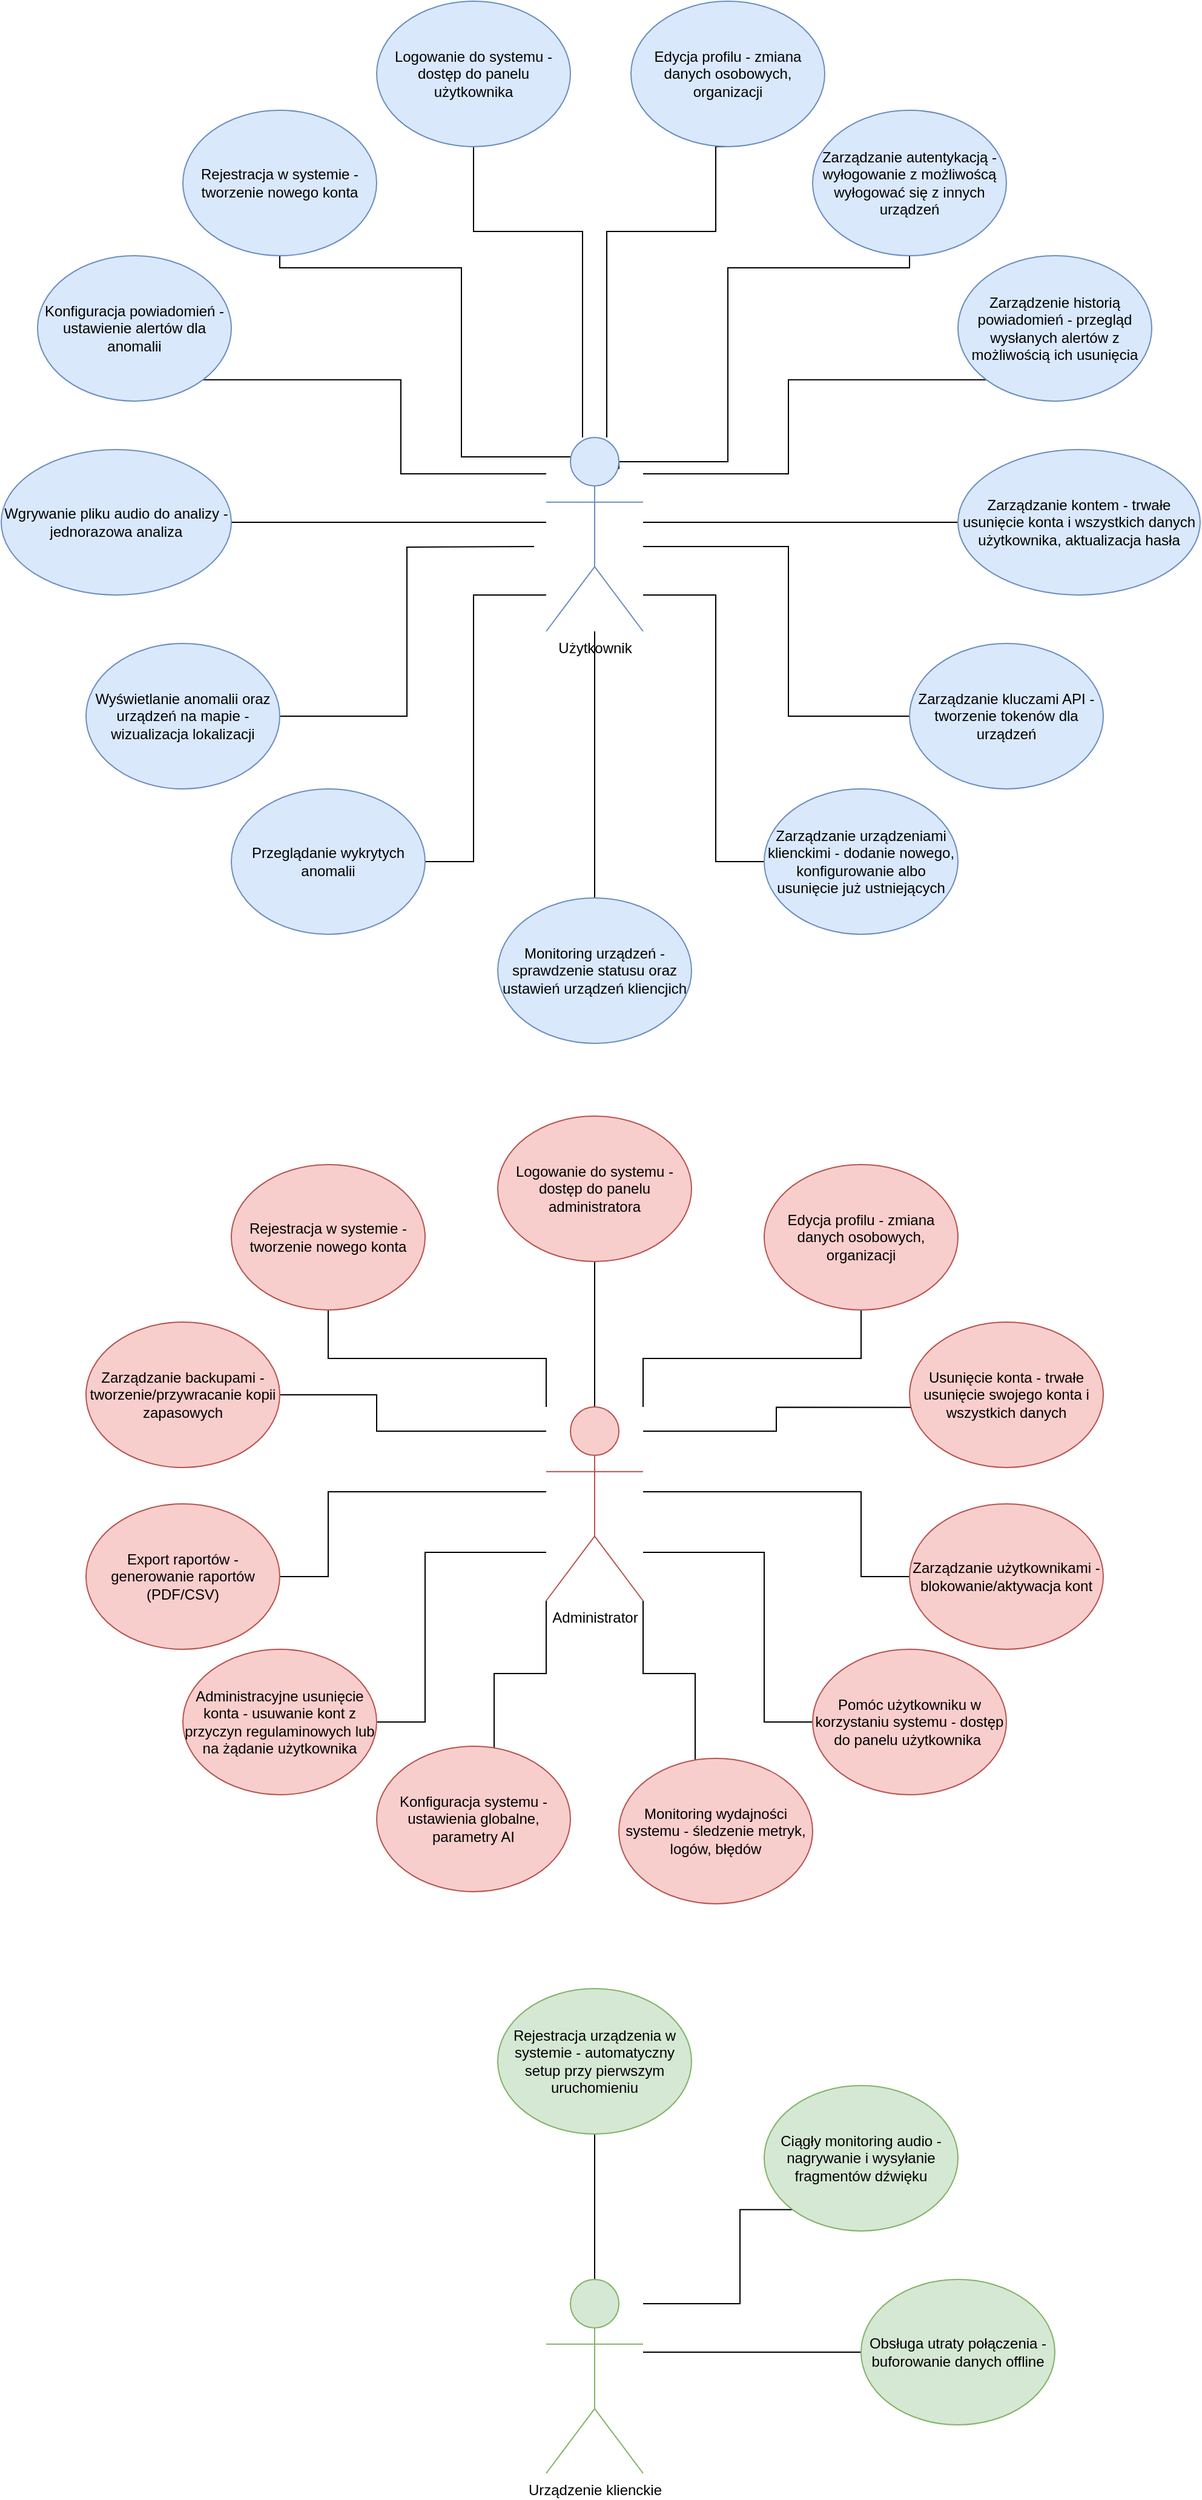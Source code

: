 <mxfile version="27.1.1">
  <diagram name="Сторінка-1" id="m-OeklOwBe-NocY9GJM_">
    <mxGraphModel dx="2194" dy="5815" grid="1" gridSize="10" guides="1" tooltips="1" connect="1" arrows="1" fold="1" page="1" pageScale="1" pageWidth="1654" pageHeight="2336" math="0" shadow="0">
      <root>
        <mxCell id="0" />
        <mxCell id="1" parent="0" />
        <mxCell id="xx8WgdXXMcBYli6nzjMH-33" style="edgeStyle=orthogonalEdgeStyle;rounded=0;orthogonalLoop=1;jettySize=auto;html=1;entryX=0.5;entryY=1;entryDx=0;entryDy=0;endArrow=none;startFill=0;" edge="1" parent="1" source="xx8WgdXXMcBYli6nzjMH-5" target="xx8WgdXXMcBYli6nzjMH-13">
          <mxGeometry relative="1" as="geometry">
            <mxPoint x="760" y="-1240" as="sourcePoint" />
            <Array as="points">
              <mxPoint x="780" y="-1280" />
              <mxPoint x="600" y="-1280" />
            </Array>
          </mxGeometry>
        </mxCell>
        <mxCell id="xx8WgdXXMcBYli6nzjMH-34" style="edgeStyle=orthogonalEdgeStyle;rounded=0;orthogonalLoop=1;jettySize=auto;html=1;entryX=0.016;entryY=0.586;entryDx=0;entryDy=0;endArrow=none;startFill=0;entryPerimeter=0;" edge="1" parent="1" source="xx8WgdXXMcBYli6nzjMH-5" target="xx8WgdXXMcBYli6nzjMH-22">
          <mxGeometry relative="1" as="geometry">
            <mxPoint x="900" y="-1220" as="sourcePoint" />
            <Array as="points">
              <mxPoint x="970" y="-1220" />
              <mxPoint x="970" y="-1240" />
            </Array>
          </mxGeometry>
        </mxCell>
        <mxCell id="xx8WgdXXMcBYli6nzjMH-35" style="edgeStyle=orthogonalEdgeStyle;rounded=0;orthogonalLoop=1;jettySize=auto;html=1;entryX=0;entryY=0.5;entryDx=0;entryDy=0;endArrow=none;startFill=0;" edge="1" parent="1" source="xx8WgdXXMcBYli6nzjMH-5" target="xx8WgdXXMcBYli6nzjMH-29">
          <mxGeometry relative="1" as="geometry">
            <mxPoint x="880" y="-1180" as="sourcePoint" />
            <Array as="points">
              <mxPoint x="1040" y="-1170" />
              <mxPoint x="1040" y="-1100" />
            </Array>
          </mxGeometry>
        </mxCell>
        <mxCell id="xx8WgdXXMcBYli6nzjMH-37" style="edgeStyle=orthogonalEdgeStyle;rounded=0;orthogonalLoop=1;jettySize=auto;html=1;entryX=1;entryY=0.5;entryDx=0;entryDy=0;endArrow=none;startFill=0;" edge="1" parent="1" source="xx8WgdXXMcBYli6nzjMH-5" target="xx8WgdXXMcBYli6nzjMH-28">
          <mxGeometry relative="1" as="geometry">
            <mxPoint x="790" y="-1180" as="sourcePoint" />
            <Array as="points">
              <mxPoint x="600" y="-1170" />
              <mxPoint x="600" y="-1100" />
            </Array>
          </mxGeometry>
        </mxCell>
        <mxCell id="xx8WgdXXMcBYli6nzjMH-38" style="edgeStyle=orthogonalEdgeStyle;rounded=0;orthogonalLoop=1;jettySize=auto;html=1;entryX=1;entryY=0.5;entryDx=0;entryDy=0;endArrow=none;startFill=0;" edge="1" parent="1" source="xx8WgdXXMcBYli6nzjMH-5" target="xx8WgdXXMcBYli6nzjMH-24">
          <mxGeometry relative="1" as="geometry">
            <mxPoint x="740" y="-1220" as="sourcePoint" />
            <Array as="points">
              <mxPoint x="640" y="-1220" />
              <mxPoint x="640" y="-1250" />
            </Array>
          </mxGeometry>
        </mxCell>
        <mxCell id="xx8WgdXXMcBYli6nzjMH-39" style="edgeStyle=orthogonalEdgeStyle;rounded=0;orthogonalLoop=1;jettySize=auto;html=1;endArrow=none;startFill=0;entryX=0;entryY=0.5;entryDx=0;entryDy=0;" edge="1" parent="1" source="xx8WgdXXMcBYli6nzjMH-5" target="xx8WgdXXMcBYli6nzjMH-27">
          <mxGeometry relative="1" as="geometry">
            <mxPoint x="880" y="-1160" as="sourcePoint" />
            <Array as="points">
              <mxPoint x="960" y="-1120" />
              <mxPoint x="960" y="-980" />
            </Array>
          </mxGeometry>
        </mxCell>
        <mxCell id="xx8WgdXXMcBYli6nzjMH-40" style="edgeStyle=orthogonalEdgeStyle;rounded=0;orthogonalLoop=1;jettySize=auto;html=1;endArrow=none;startFill=0;entryX=1;entryY=0.5;entryDx=0;entryDy=0;" edge="1" parent="1" source="xx8WgdXXMcBYli6nzjMH-5" target="xx8WgdXXMcBYli6nzjMH-26">
          <mxGeometry relative="1" as="geometry">
            <mxPoint x="740" y="-1160" as="sourcePoint" />
            <mxPoint x="617" y="-1030" as="targetPoint" />
            <Array as="points">
              <mxPoint x="680" y="-1120" />
              <mxPoint x="680" y="-980" />
            </Array>
          </mxGeometry>
        </mxCell>
        <mxCell id="xx8WgdXXMcBYli6nzjMH-41" style="edgeStyle=orthogonalEdgeStyle;rounded=0;orthogonalLoop=1;jettySize=auto;html=1;entryX=0;entryY=0;entryDx=0;entryDy=0;endArrow=none;startFill=0;exitX=1;exitY=1;exitDx=0;exitDy=0;exitPerimeter=0;" edge="1" parent="1" source="xx8WgdXXMcBYli6nzjMH-5" target="xx8WgdXXMcBYli6nzjMH-23">
          <mxGeometry relative="1" as="geometry">
            <mxPoint x="880" y="-1080" as="sourcePoint" />
            <Array as="points">
              <mxPoint x="860" y="-1020" />
              <mxPoint x="903" y="-1020" />
              <mxPoint x="903" y="-932" />
            </Array>
          </mxGeometry>
        </mxCell>
        <mxCell id="xx8WgdXXMcBYli6nzjMH-42" style="edgeStyle=orthogonalEdgeStyle;rounded=0;orthogonalLoop=1;jettySize=auto;html=1;entryX=1;entryY=0;entryDx=0;entryDy=0;endArrow=none;startFill=0;" edge="1" parent="1" target="xx8WgdXXMcBYli6nzjMH-25">
          <mxGeometry relative="1" as="geometry">
            <mxPoint x="780" y="-1080" as="sourcePoint" />
            <Array as="points">
              <mxPoint x="780" y="-1080" />
              <mxPoint x="780" y="-1020" />
              <mxPoint x="737" y="-1020" />
              <mxPoint x="737" y="-942" />
            </Array>
          </mxGeometry>
        </mxCell>
        <mxCell id="xx8WgdXXMcBYli6nzjMH-94" style="edgeStyle=orthogonalEdgeStyle;rounded=0;orthogonalLoop=1;jettySize=auto;html=1;entryX=0.5;entryY=1;entryDx=0;entryDy=0;endArrow=none;startFill=0;" edge="1" parent="1" target="xx8WgdXXMcBYli6nzjMH-93">
          <mxGeometry relative="1" as="geometry">
            <mxPoint x="860" y="-1240" as="sourcePoint" />
            <Array as="points">
              <mxPoint x="860" y="-1280" />
              <mxPoint x="1040" y="-1280" />
            </Array>
          </mxGeometry>
        </mxCell>
        <mxCell id="xx8WgdXXMcBYli6nzjMH-103" style="edgeStyle=orthogonalEdgeStyle;rounded=0;orthogonalLoop=1;jettySize=auto;html=1;entryX=0.5;entryY=1;entryDx=0;entryDy=0;endArrow=none;startFill=0;" edge="1" parent="1" source="xx8WgdXXMcBYli6nzjMH-5" target="xx8WgdXXMcBYli6nzjMH-102">
          <mxGeometry relative="1" as="geometry" />
        </mxCell>
        <mxCell id="xx8WgdXXMcBYli6nzjMH-5" value="Administrator" style="shape=umlActor;verticalLabelPosition=bottom;verticalAlign=top;html=1;outlineConnect=0;fillColor=#f8cecc;strokeColor=#b85450;" vertex="1" parent="1">
          <mxGeometry x="780" y="-1240" width="80" height="160" as="geometry" />
        </mxCell>
        <mxCell id="xx8WgdXXMcBYli6nzjMH-13" value="Rejestracja w systemie - tworzenie nowego konta" style="ellipse;whiteSpace=wrap;html=1;fillColor=#f8cecc;strokeColor=#b85450;" vertex="1" parent="1">
          <mxGeometry x="520" y="-1440" width="160" height="120" as="geometry" />
        </mxCell>
        <mxCell id="xx8WgdXXMcBYli6nzjMH-22" value="Usunięcie konta - trwałe usunięcie swojego konta i wszystkich danych" style="ellipse;whiteSpace=wrap;html=1;fillColor=#f8cecc;strokeColor=#b85450;" vertex="1" parent="1">
          <mxGeometry x="1080" y="-1310" width="160" height="120" as="geometry" />
        </mxCell>
        <mxCell id="xx8WgdXXMcBYli6nzjMH-23" value="Monitoring wydajności systemu - śledzenie metryk, logów, błędów" style="ellipse;whiteSpace=wrap;html=1;fillColor=#f8cecc;strokeColor=#b85450;" vertex="1" parent="1">
          <mxGeometry x="840" y="-950" width="160" height="120" as="geometry" />
        </mxCell>
        <mxCell id="xx8WgdXXMcBYli6nzjMH-24" value="Zarządzanie backupami - tworzenie/przywracanie kopii zapasowych" style="ellipse;whiteSpace=wrap;html=1;fillColor=#f8cecc;strokeColor=#b85450;" vertex="1" parent="1">
          <mxGeometry x="400" y="-1310" width="160" height="120" as="geometry" />
        </mxCell>
        <mxCell id="xx8WgdXXMcBYli6nzjMH-25" value="Konfiguracja systemu - ustawienia globalne, parametry AI" style="ellipse;whiteSpace=wrap;html=1;fillColor=#f8cecc;strokeColor=#b85450;" vertex="1" parent="1">
          <mxGeometry x="640" y="-960" width="160" height="120" as="geometry" />
        </mxCell>
        <mxCell id="xx8WgdXXMcBYli6nzjMH-26" value="Administracyjne usunięcie konta - usuwanie kont z przyczyn regulaminowych lub na żądanie użytkownika" style="ellipse;whiteSpace=wrap;html=1;fillColor=#f8cecc;strokeColor=#b85450;" vertex="1" parent="1">
          <mxGeometry x="480" y="-1040" width="160" height="120" as="geometry" />
        </mxCell>
        <mxCell id="xx8WgdXXMcBYli6nzjMH-27" value="Pomóc użytkowniku w korzystaniu systemu - dostęp do panelu użytkownika&amp;nbsp;" style="ellipse;whiteSpace=wrap;html=1;fillColor=#f8cecc;strokeColor=#b85450;" vertex="1" parent="1">
          <mxGeometry x="1000" y="-1040" width="160" height="120" as="geometry" />
        </mxCell>
        <mxCell id="xx8WgdXXMcBYli6nzjMH-28" value="Export raportów - generowanie raportów (PDF/CSV)" style="ellipse;whiteSpace=wrap;html=1;fillColor=#f8cecc;strokeColor=#b85450;" vertex="1" parent="1">
          <mxGeometry x="400" y="-1160" width="160" height="120" as="geometry" />
        </mxCell>
        <mxCell id="xx8WgdXXMcBYli6nzjMH-29" value="Zarządzanie użytkownikami - blokowanie/aktywacja kont" style="ellipse;whiteSpace=wrap;html=1;fillColor=#f8cecc;strokeColor=#b85450;" vertex="1" parent="1">
          <mxGeometry x="1080" y="-1160" width="160" height="120" as="geometry" />
        </mxCell>
        <mxCell id="xx8WgdXXMcBYli6nzjMH-44" style="edgeStyle=orthogonalEdgeStyle;rounded=0;orthogonalLoop=1;jettySize=auto;html=1;entryX=0.5;entryY=1;entryDx=0;entryDy=0;endArrow=none;startFill=0;exitX=0.25;exitY=0.1;exitDx=0;exitDy=0;exitPerimeter=0;" edge="1" parent="1" source="xx8WgdXXMcBYli6nzjMH-53" target="xx8WgdXXMcBYli6nzjMH-54">
          <mxGeometry relative="1" as="geometry">
            <mxPoint x="780" y="-2030" as="sourcePoint" />
            <Array as="points">
              <mxPoint x="710" y="-2024" />
              <mxPoint x="710" y="-2180" />
              <mxPoint x="560" y="-2180" />
            </Array>
          </mxGeometry>
        </mxCell>
        <mxCell id="xx8WgdXXMcBYli6nzjMH-45" style="edgeStyle=orthogonalEdgeStyle;rounded=0;orthogonalLoop=1;jettySize=auto;html=1;entryX=0.5;entryY=1;entryDx=0;entryDy=0;endArrow=none;startFill=0;" edge="1" parent="1" source="xx8WgdXXMcBYli6nzjMH-53" target="xx8WgdXXMcBYli6nzjMH-55">
          <mxGeometry relative="1" as="geometry">
            <Array as="points">
              <mxPoint x="810" y="-2210" />
              <mxPoint x="720" y="-2210" />
            </Array>
          </mxGeometry>
        </mxCell>
        <mxCell id="xx8WgdXXMcBYli6nzjMH-46" style="edgeStyle=orthogonalEdgeStyle;rounded=0;orthogonalLoop=1;jettySize=auto;html=1;entryX=0;entryY=0.5;entryDx=0;entryDy=0;endArrow=none;startFill=0;" edge="1" parent="1" source="xx8WgdXXMcBYli6nzjMH-53" target="xx8WgdXXMcBYli6nzjMH-62">
          <mxGeometry relative="1" as="geometry">
            <Array as="points">
              <mxPoint x="930" y="-1970" />
              <mxPoint x="930" y="-1970" />
            </Array>
            <mxPoint x="940" y="-1970" as="sourcePoint" />
          </mxGeometry>
        </mxCell>
        <mxCell id="xx8WgdXXMcBYli6nzjMH-47" style="edgeStyle=orthogonalEdgeStyle;rounded=0;orthogonalLoop=1;jettySize=auto;html=1;entryX=1;entryY=0.5;entryDx=0;entryDy=0;endArrow=none;startFill=0;" edge="1" parent="1" source="xx8WgdXXMcBYli6nzjMH-53" target="xx8WgdXXMcBYli6nzjMH-61">
          <mxGeometry relative="1" as="geometry">
            <Array as="points">
              <mxPoint x="720" y="-1970" />
              <mxPoint x="720" y="-1970" />
            </Array>
            <mxPoint x="700" y="-1970" as="sourcePoint" />
          </mxGeometry>
        </mxCell>
        <mxCell id="xx8WgdXXMcBYli6nzjMH-48" style="edgeStyle=orthogonalEdgeStyle;rounded=0;orthogonalLoop=1;jettySize=auto;html=1;entryX=1;entryY=1;entryDx=0;entryDy=0;endArrow=none;startFill=0;" edge="1" parent="1" source="xx8WgdXXMcBYli6nzjMH-53" target="xx8WgdXXMcBYli6nzjMH-57">
          <mxGeometry relative="1" as="geometry">
            <Array as="points">
              <mxPoint x="660" y="-2010" />
              <mxPoint x="660" y="-2088" />
            </Array>
            <mxPoint x="700" y="-2010" as="sourcePoint" />
          </mxGeometry>
        </mxCell>
        <mxCell id="xx8WgdXXMcBYli6nzjMH-49" style="edgeStyle=orthogonalEdgeStyle;rounded=0;orthogonalLoop=1;jettySize=auto;html=1;endArrow=none;startFill=0;" edge="1" parent="1" source="xx8WgdXXMcBYli6nzjMH-53" target="xx8WgdXXMcBYli6nzjMH-60">
          <mxGeometry relative="1" as="geometry">
            <mxPoint x="940" y="-1950" as="sourcePoint" />
            <Array as="points">
              <mxPoint x="980" y="-1950" />
              <mxPoint x="980" y="-1810" />
            </Array>
          </mxGeometry>
        </mxCell>
        <mxCell id="xx8WgdXXMcBYli6nzjMH-50" style="edgeStyle=orthogonalEdgeStyle;rounded=0;orthogonalLoop=1;jettySize=auto;html=1;entryX=1;entryY=0.5;entryDx=0;entryDy=0;endArrow=none;startFill=0;" edge="1" parent="1" target="xx8WgdXXMcBYli6nzjMH-59">
          <mxGeometry relative="1" as="geometry">
            <mxPoint x="770" y="-1950" as="sourcePoint" />
          </mxGeometry>
        </mxCell>
        <mxCell id="xx8WgdXXMcBYli6nzjMH-85" style="edgeStyle=orthogonalEdgeStyle;rounded=0;orthogonalLoop=1;jettySize=auto;html=1;entryX=0.5;entryY=0;entryDx=0;entryDy=0;endArrow=none;startFill=0;" edge="1" parent="1" source="xx8WgdXXMcBYli6nzjMH-53" target="xx8WgdXXMcBYli6nzjMH-84">
          <mxGeometry relative="1" as="geometry" />
        </mxCell>
        <mxCell id="xx8WgdXXMcBYli6nzjMH-90" style="edgeStyle=orthogonalEdgeStyle;rounded=0;orthogonalLoop=1;jettySize=auto;html=1;entryX=0.5;entryY=1;entryDx=0;entryDy=0;endArrow=none;startFill=0;exitX=0.75;exitY=0.1;exitDx=0;exitDy=0;exitPerimeter=0;" edge="1" parent="1" target="xx8WgdXXMcBYli6nzjMH-87">
          <mxGeometry relative="1" as="geometry">
            <mxPoint x="840" y="-2014.0" as="sourcePoint" />
            <Array as="points">
              <mxPoint x="840" y="-2020" />
              <mxPoint x="930" y="-2020" />
              <mxPoint x="930" y="-2180" />
              <mxPoint x="1080" y="-2180" />
            </Array>
          </mxGeometry>
        </mxCell>
        <mxCell id="xx8WgdXXMcBYli6nzjMH-92" style="edgeStyle=orthogonalEdgeStyle;rounded=0;orthogonalLoop=1;jettySize=auto;html=1;entryX=0;entryY=1;entryDx=0;entryDy=0;endArrow=none;startFill=0;" edge="1" parent="1" source="xx8WgdXXMcBYli6nzjMH-53" target="xx8WgdXXMcBYli6nzjMH-91">
          <mxGeometry relative="1" as="geometry">
            <mxPoint x="940" y="-2010" as="sourcePoint" />
            <Array as="points">
              <mxPoint x="980" y="-2010" />
              <mxPoint x="980" y="-2088" />
            </Array>
          </mxGeometry>
        </mxCell>
        <mxCell id="xx8WgdXXMcBYli6nzjMH-96" style="edgeStyle=orthogonalEdgeStyle;rounded=0;orthogonalLoop=1;jettySize=auto;html=1;entryX=0.5;entryY=1;entryDx=0;entryDy=0;endArrow=none;startFill=0;" edge="1" parent="1" source="xx8WgdXXMcBYli6nzjMH-53" target="xx8WgdXXMcBYli6nzjMH-95">
          <mxGeometry relative="1" as="geometry">
            <Array as="points">
              <mxPoint x="830" y="-2210" />
              <mxPoint x="920" y="-2210" />
              <mxPoint x="920" y="-2280" />
            </Array>
          </mxGeometry>
        </mxCell>
        <mxCell id="xx8WgdXXMcBYli6nzjMH-53" value="Użytkownik" style="shape=umlActor;verticalLabelPosition=bottom;verticalAlign=top;html=1;outlineConnect=0;fillColor=#dae8fc;strokeColor=#6c8ebf;" vertex="1" parent="1">
          <mxGeometry x="780" y="-2040" width="80" height="160" as="geometry" />
        </mxCell>
        <mxCell id="xx8WgdXXMcBYli6nzjMH-54" value="Rejestracja w systemie - tworzenie nowego konta" style="ellipse;whiteSpace=wrap;html=1;fillColor=#dae8fc;strokeColor=#6c8ebf;" vertex="1" parent="1">
          <mxGeometry x="480" y="-2310" width="160" height="120" as="geometry" />
        </mxCell>
        <mxCell id="xx8WgdXXMcBYli6nzjMH-55" value="Logowanie do systemu - dostęp do panelu użytkownika" style="ellipse;whiteSpace=wrap;html=1;fillColor=#dae8fc;strokeColor=#6c8ebf;" vertex="1" parent="1">
          <mxGeometry x="640" y="-2400" width="160" height="120" as="geometry" />
        </mxCell>
        <mxCell id="xx8WgdXXMcBYli6nzjMH-100" style="edgeStyle=orthogonalEdgeStyle;rounded=0;orthogonalLoop=1;jettySize=auto;html=1;endArrow=none;startFill=0;" edge="1" parent="1" source="xx8WgdXXMcBYli6nzjMH-56" target="xx8WgdXXMcBYli6nzjMH-53">
          <mxGeometry relative="1" as="geometry">
            <Array as="points">
              <mxPoint x="920" y="-1690" />
              <mxPoint x="920" y="-1910" />
            </Array>
          </mxGeometry>
        </mxCell>
        <mxCell id="xx8WgdXXMcBYli6nzjMH-56" value="Zarządzanie urządzeniami klienckimi - dodanie nowego, konfigurowanie albo usunięcie już ustniejących" style="ellipse;whiteSpace=wrap;html=1;fillColor=#dae8fc;strokeColor=#6c8ebf;" vertex="1" parent="1">
          <mxGeometry x="960" y="-1750" width="160" height="120" as="geometry" />
        </mxCell>
        <mxCell id="xx8WgdXXMcBYli6nzjMH-57" value="Konfiguracja powiadomień - ustawienie alertów dla anomalii" style="ellipse;whiteSpace=wrap;html=1;fillColor=#dae8fc;strokeColor=#6c8ebf;" vertex="1" parent="1">
          <mxGeometry x="360" y="-2190" width="160" height="120" as="geometry" />
        </mxCell>
        <mxCell id="xx8WgdXXMcBYli6nzjMH-99" style="edgeStyle=orthogonalEdgeStyle;rounded=0;orthogonalLoop=1;jettySize=auto;html=1;endArrow=none;startFill=0;" edge="1" parent="1" source="xx8WgdXXMcBYli6nzjMH-58" target="xx8WgdXXMcBYli6nzjMH-53">
          <mxGeometry relative="1" as="geometry">
            <Array as="points">
              <mxPoint x="720" y="-1690" />
              <mxPoint x="720" y="-1910" />
            </Array>
          </mxGeometry>
        </mxCell>
        <mxCell id="xx8WgdXXMcBYli6nzjMH-58" value="Przeglądanie wykrytych anomalii" style="ellipse;whiteSpace=wrap;html=1;fillColor=#dae8fc;strokeColor=#6c8ebf;" vertex="1" parent="1">
          <mxGeometry x="520" y="-1750" width="160" height="120" as="geometry" />
        </mxCell>
        <mxCell id="xx8WgdXXMcBYli6nzjMH-59" value="Wyświetlanie anomalii oraz urządzeń na mapie - wizualizacja lokalizacji" style="ellipse;whiteSpace=wrap;html=1;fillColor=#dae8fc;strokeColor=#6c8ebf;" vertex="1" parent="1">
          <mxGeometry x="400" y="-1870" width="160" height="120" as="geometry" />
        </mxCell>
        <mxCell id="xx8WgdXXMcBYli6nzjMH-60" value="Zarządzanie kluczami API - tworzenie tokenów dla urządzeń" style="ellipse;whiteSpace=wrap;html=1;fillColor=#dae8fc;strokeColor=#6c8ebf;" vertex="1" parent="1">
          <mxGeometry x="1080" y="-1870" width="160" height="120" as="geometry" />
        </mxCell>
        <mxCell id="xx8WgdXXMcBYli6nzjMH-61" value="Wgrywanie pliku audio do analizy - jednorazowa analiza" style="ellipse;whiteSpace=wrap;html=1;fillColor=#dae8fc;strokeColor=#6c8ebf;" vertex="1" parent="1">
          <mxGeometry x="330" y="-2030" width="190" height="120" as="geometry" />
        </mxCell>
        <mxCell id="xx8WgdXXMcBYli6nzjMH-62" value="Zarządzanie kontem - trwałe usunięcie konta i wszystkich danych użytkownika, aktualizacja hasła" style="ellipse;whiteSpace=wrap;html=1;fillColor=#dae8fc;strokeColor=#6c8ebf;" vertex="1" parent="1">
          <mxGeometry x="1120" y="-2030" width="200" height="120" as="geometry" />
        </mxCell>
        <mxCell id="xx8WgdXXMcBYli6nzjMH-64" style="edgeStyle=orthogonalEdgeStyle;rounded=0;orthogonalLoop=1;jettySize=auto;html=1;entryX=0.5;entryY=1;entryDx=0;entryDy=0;endArrow=none;startFill=0;" edge="1" parent="1" source="xx8WgdXXMcBYli6nzjMH-73" target="xx8WgdXXMcBYli6nzjMH-74">
          <mxGeometry relative="1" as="geometry" />
        </mxCell>
        <mxCell id="xx8WgdXXMcBYli6nzjMH-65" style="edgeStyle=orthogonalEdgeStyle;rounded=0;orthogonalLoop=1;jettySize=auto;html=1;entryX=0;entryY=1;entryDx=0;entryDy=0;endArrow=none;startFill=0;" edge="1" parent="1" source="xx8WgdXXMcBYli6nzjMH-73" target="xx8WgdXXMcBYli6nzjMH-75">
          <mxGeometry relative="1" as="geometry">
            <Array as="points">
              <mxPoint x="940" y="-500" />
              <mxPoint x="940" y="-578" />
            </Array>
          </mxGeometry>
        </mxCell>
        <mxCell id="xx8WgdXXMcBYli6nzjMH-66" style="edgeStyle=orthogonalEdgeStyle;rounded=0;orthogonalLoop=1;jettySize=auto;html=1;entryX=0;entryY=0.5;entryDx=0;entryDy=0;endArrow=none;startFill=0;" edge="1" parent="1" source="xx8WgdXXMcBYli6nzjMH-73" target="xx8WgdXXMcBYli6nzjMH-82">
          <mxGeometry relative="1" as="geometry">
            <Array as="points">
              <mxPoint x="910" y="-460" />
              <mxPoint x="910" y="-460" />
            </Array>
          </mxGeometry>
        </mxCell>
        <mxCell id="xx8WgdXXMcBYli6nzjMH-73" value="Urządzenie klienckie" style="shape=umlActor;verticalLabelPosition=bottom;verticalAlign=top;html=1;outlineConnect=0;fillColor=#d5e8d4;strokeColor=#82b366;" vertex="1" parent="1">
          <mxGeometry x="780" y="-520" width="80" height="160" as="geometry" />
        </mxCell>
        <mxCell id="xx8WgdXXMcBYli6nzjMH-74" value="Rejestracja urządzenia w systemie - automatyczny setup przy pierwszym uruchomieniu" style="ellipse;whiteSpace=wrap;html=1;fillColor=#d5e8d4;strokeColor=#82b366;" vertex="1" parent="1">
          <mxGeometry x="740" y="-760" width="160" height="120" as="geometry" />
        </mxCell>
        <mxCell id="xx8WgdXXMcBYli6nzjMH-75" value="Ciągły monitoring audio - nagrywanie i wysyłanie fragmentów dźwięku" style="ellipse;whiteSpace=wrap;html=1;fillColor=#d5e8d4;strokeColor=#82b366;" vertex="1" parent="1">
          <mxGeometry x="960" y="-680" width="160" height="120" as="geometry" />
        </mxCell>
        <mxCell id="xx8WgdXXMcBYli6nzjMH-82" value="Obsługa utraty połączenia - buforowanie danych offline" style="ellipse;whiteSpace=wrap;html=1;fillColor=#d5e8d4;strokeColor=#82b366;" vertex="1" parent="1">
          <mxGeometry x="1040" y="-520" width="160" height="120" as="geometry" />
        </mxCell>
        <mxCell id="xx8WgdXXMcBYli6nzjMH-84" value="Monitoring urządzeń - sprawdzenie statusu oraz ustawień urządzeń kliencjich" style="ellipse;whiteSpace=wrap;html=1;fillColor=#dae8fc;strokeColor=#6c8ebf;" vertex="1" parent="1">
          <mxGeometry x="740" y="-1660" width="160" height="120" as="geometry" />
        </mxCell>
        <mxCell id="xx8WgdXXMcBYli6nzjMH-87" value="Zarządzanie autentykacją - wyłogowanie z możliwoścą wyłogować się z innych urządzeń" style="ellipse;whiteSpace=wrap;html=1;fillColor=#dae8fc;strokeColor=#6c8ebf;" vertex="1" parent="1">
          <mxGeometry x="1000" y="-2310" width="160" height="120" as="geometry" />
        </mxCell>
        <mxCell id="xx8WgdXXMcBYli6nzjMH-91" value="Zarządzenie historią powiadomień - przegląd wysłanych alertów z możliwością ich usunięcia" style="ellipse;whiteSpace=wrap;html=1;fillColor=#dae8fc;strokeColor=#6c8ebf;" vertex="1" parent="1">
          <mxGeometry x="1120" y="-2190" width="160" height="120" as="geometry" />
        </mxCell>
        <mxCell id="xx8WgdXXMcBYli6nzjMH-93" value="Edycja profilu - zmiana danych osobowych, organizacji" style="ellipse;whiteSpace=wrap;html=1;fillColor=#f8cecc;strokeColor=#b85450;" vertex="1" parent="1">
          <mxGeometry x="960" y="-1440" width="160" height="120" as="geometry" />
        </mxCell>
        <mxCell id="xx8WgdXXMcBYli6nzjMH-95" value="Edycja profilu - zmiana danych osobowych, organizacji" style="ellipse;whiteSpace=wrap;html=1;fillColor=#dae8fc;strokeColor=#6c8ebf;" vertex="1" parent="1">
          <mxGeometry x="850" y="-2400" width="160" height="120" as="geometry" />
        </mxCell>
        <mxCell id="xx8WgdXXMcBYli6nzjMH-102" value="Logowanie do systemu - dostęp do panelu administratora" style="ellipse;whiteSpace=wrap;html=1;fillColor=#f8cecc;strokeColor=#b85450;" vertex="1" parent="1">
          <mxGeometry x="740" y="-1480" width="160" height="120" as="geometry" />
        </mxCell>
      </root>
    </mxGraphModel>
  </diagram>
</mxfile>
